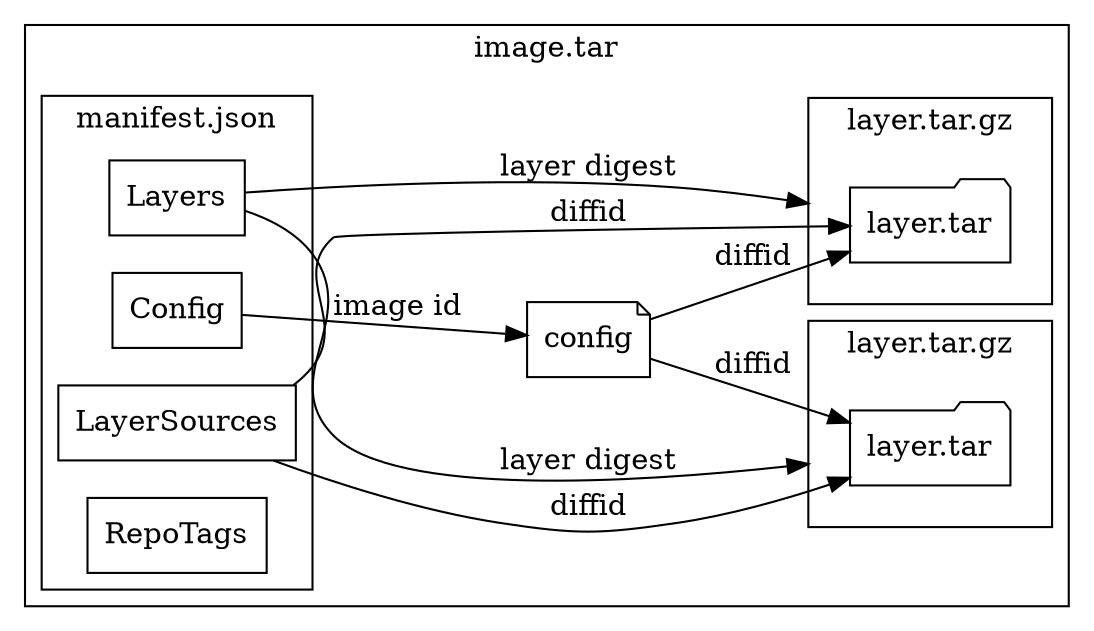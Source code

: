 digraph {
  compound=true;
  rankdir="LR";
  ordering = out;

  subgraph cluster_tarball {
    label = "image.tar";

    subgraph cluster_manifest {
      label = "manifest.json";

      mconfig [label="Config", shape="rect"];
      layers [label="Layers", shape="rect"];
      sources [label="LayerSources", shape="rect"];
      tags [label="RepoTags", shape="rect"];
    }

    config [shape="note"];

    mconfig -> config [label="image id"];

    layers -> l1 [lhead=cluster_layer1, label="layer digest"];
    layers -> l2 [lhead=cluster_layer2, label="layer digest"];

    config -> l1 [label="diffid"];
    config -> l2 [label="diffid"];

    sources -> l1 [label="diffid"];
    sources -> l2 [label="diffid"];

    subgraph cluster_layer1 {
      label = "layer.tar.gz";
      margin = 20.0;
      l1 [label="layer.tar", shape="folder"];
    }

    subgraph cluster_layer2 {
      label = "layer.tar.gz";
      margin = 20.0;
      l2 [label="layer.tar", shape="folder"];
    }
  }
}

